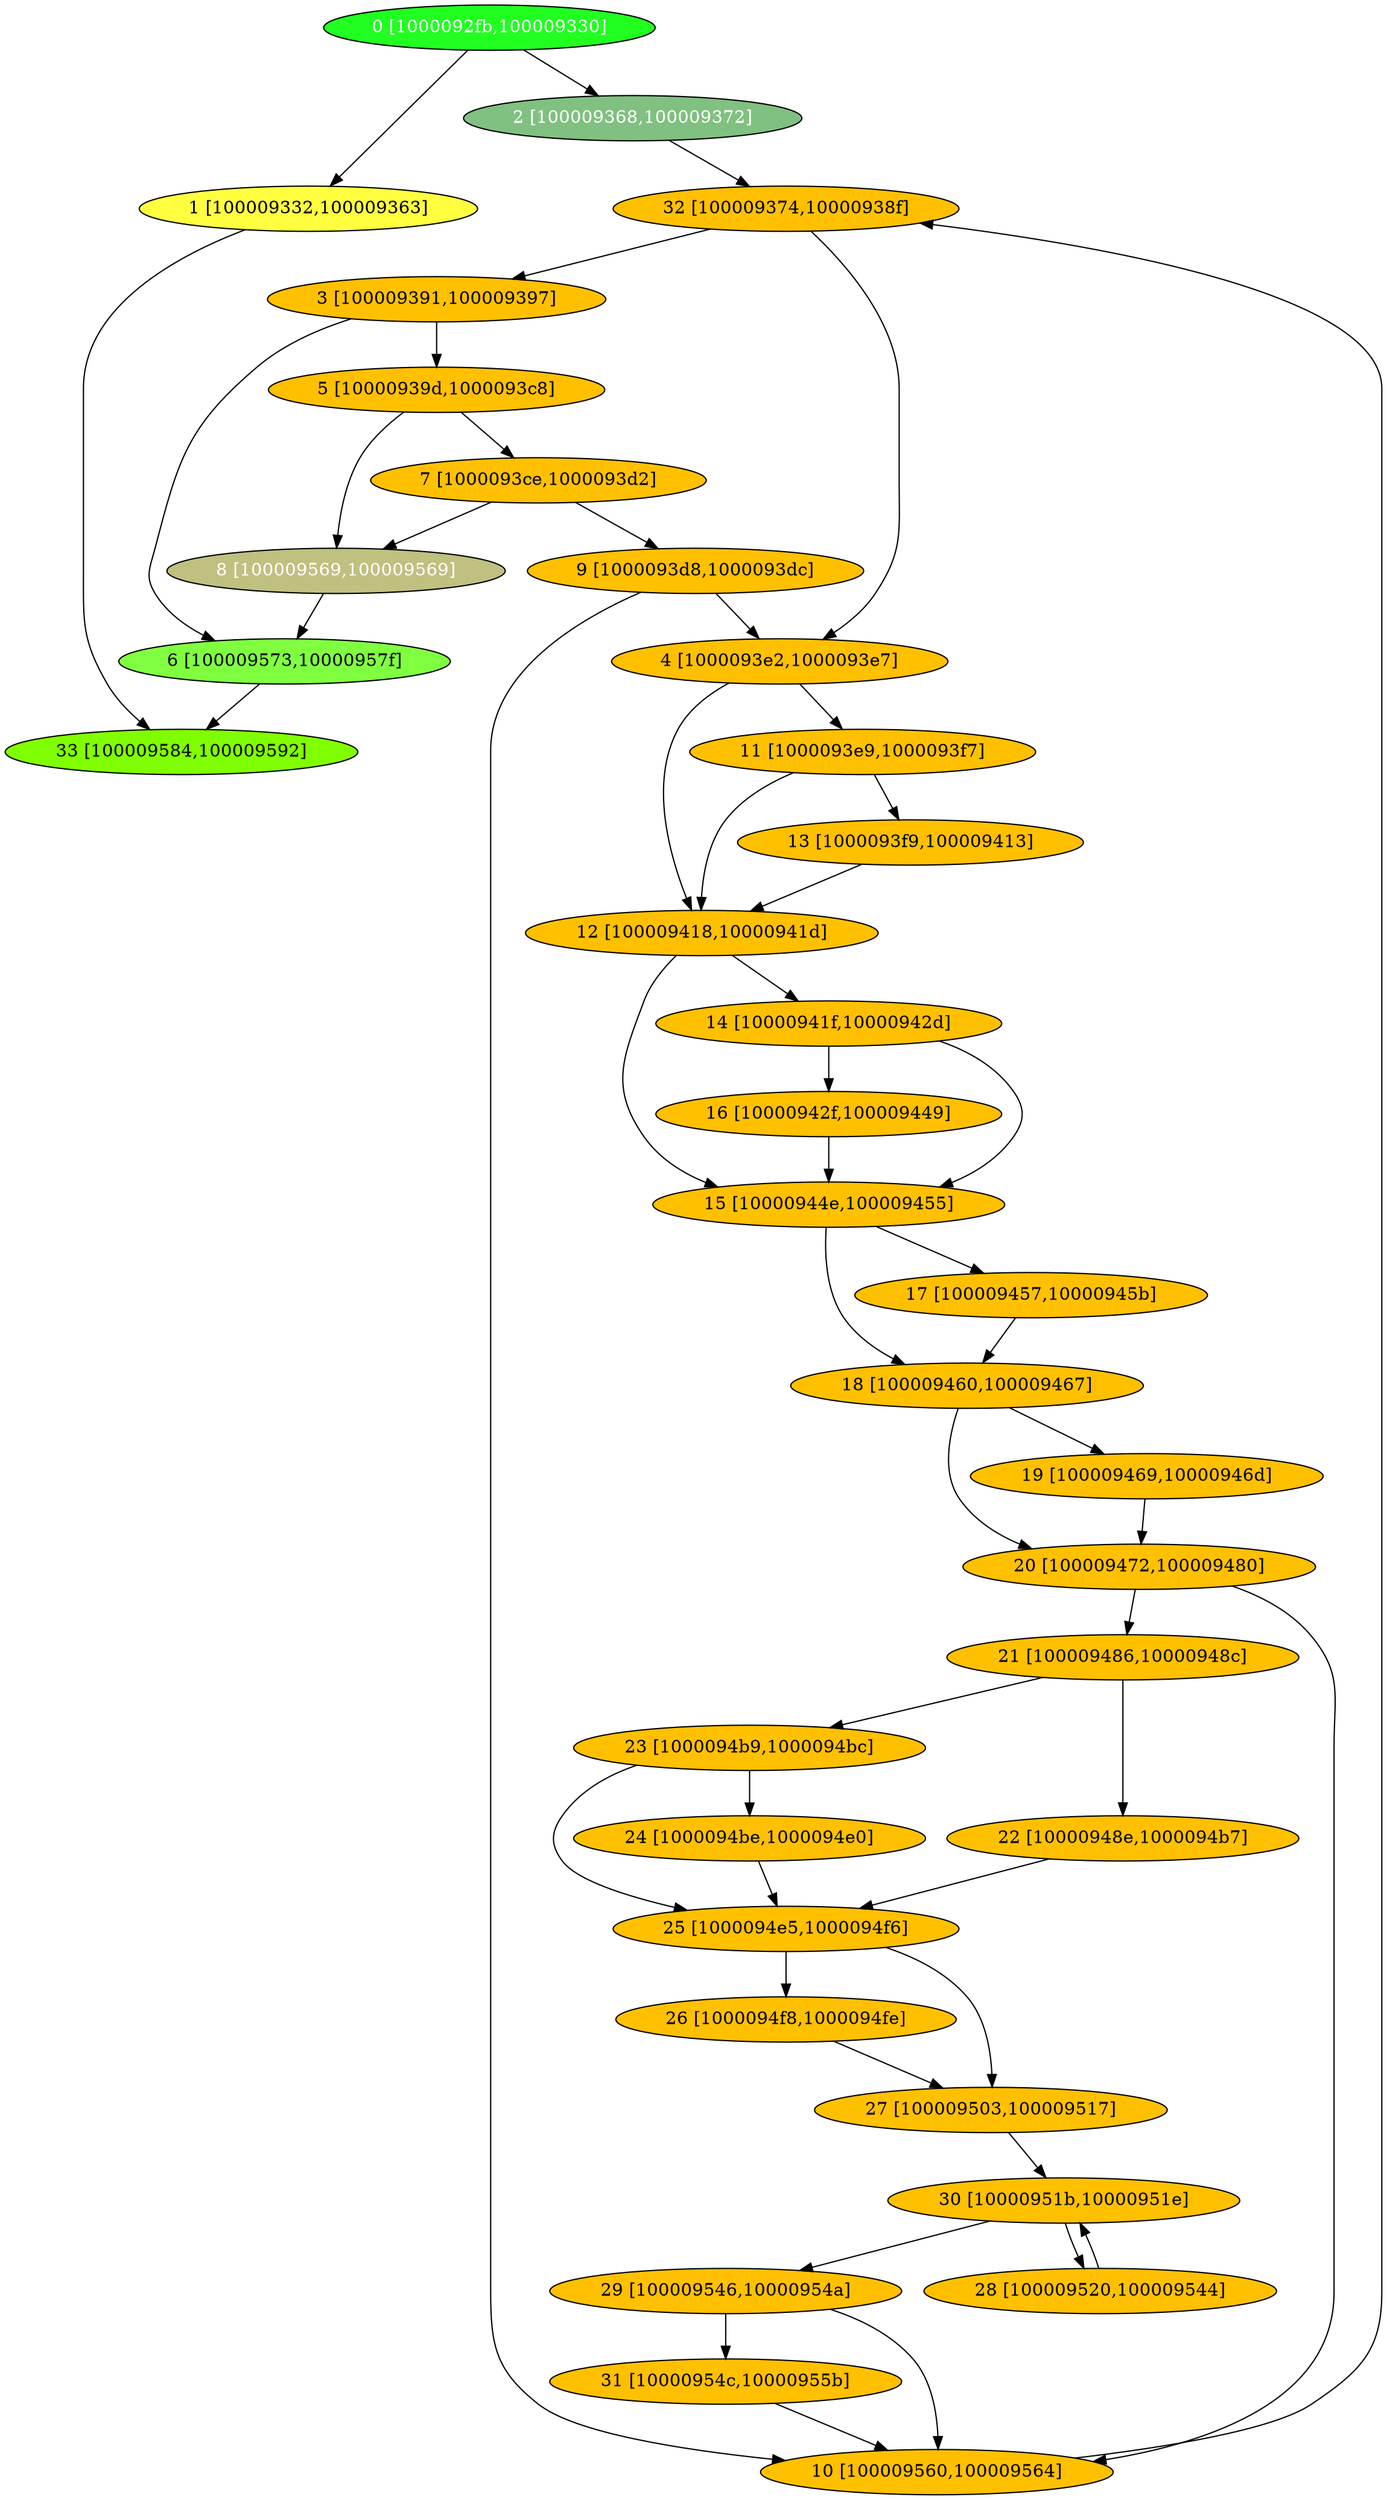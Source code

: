 diGraph tar{
	tar_0  [style=filled fillcolor="#20FF20" fontcolor="#ffffff" shape=oval label="0 [1000092fb,100009330]"]
	tar_1  [style=filled fillcolor="#FFFF40" fontcolor="#000000" shape=oval label="1 [100009332,100009363]"]
	tar_2  [style=filled fillcolor="#80C080" fontcolor="#ffffff" shape=oval label="2 [100009368,100009372]"]
	tar_3  [style=filled fillcolor="#FFC000" fontcolor="#000000" shape=oval label="3 [100009391,100009397]"]
	tar_4  [style=filled fillcolor="#FFC000" fontcolor="#000000" shape=oval label="4 [1000093e2,1000093e7]"]
	tar_5  [style=filled fillcolor="#FFC000" fontcolor="#000000" shape=oval label="5 [10000939d,1000093c8]"]
	tar_6  [style=filled fillcolor="#80FF40" fontcolor="#000000" shape=oval label="6 [100009573,10000957f]"]
	tar_7  [style=filled fillcolor="#FFC000" fontcolor="#000000" shape=oval label="7 [1000093ce,1000093d2]"]
	tar_8  [style=filled fillcolor="#C0C080" fontcolor="#ffffff" shape=oval label="8 [100009569,100009569]"]
	tar_9  [style=filled fillcolor="#FFC000" fontcolor="#000000" shape=oval label="9 [1000093d8,1000093dc]"]
	tar_a  [style=filled fillcolor="#FFC000" fontcolor="#000000" shape=oval label="10 [100009560,100009564]"]
	tar_b  [style=filled fillcolor="#FFC000" fontcolor="#000000" shape=oval label="11 [1000093e9,1000093f7]"]
	tar_c  [style=filled fillcolor="#FFC000" fontcolor="#000000" shape=oval label="12 [100009418,10000941d]"]
	tar_d  [style=filled fillcolor="#FFC000" fontcolor="#000000" shape=oval label="13 [1000093f9,100009413]"]
	tar_e  [style=filled fillcolor="#FFC000" fontcolor="#000000" shape=oval label="14 [10000941f,10000942d]"]
	tar_f  [style=filled fillcolor="#FFC000" fontcolor="#000000" shape=oval label="15 [10000944e,100009455]"]
	tar_10  [style=filled fillcolor="#FFC000" fontcolor="#000000" shape=oval label="16 [10000942f,100009449]"]
	tar_11  [style=filled fillcolor="#FFC000" fontcolor="#000000" shape=oval label="17 [100009457,10000945b]"]
	tar_12  [style=filled fillcolor="#FFC000" fontcolor="#000000" shape=oval label="18 [100009460,100009467]"]
	tar_13  [style=filled fillcolor="#FFC000" fontcolor="#000000" shape=oval label="19 [100009469,10000946d]"]
	tar_14  [style=filled fillcolor="#FFC000" fontcolor="#000000" shape=oval label="20 [100009472,100009480]"]
	tar_15  [style=filled fillcolor="#FFC000" fontcolor="#000000" shape=oval label="21 [100009486,10000948c]"]
	tar_16  [style=filled fillcolor="#FFC000" fontcolor="#000000" shape=oval label="22 [10000948e,1000094b7]"]
	tar_17  [style=filled fillcolor="#FFC000" fontcolor="#000000" shape=oval label="23 [1000094b9,1000094bc]"]
	tar_18  [style=filled fillcolor="#FFC000" fontcolor="#000000" shape=oval label="24 [1000094be,1000094e0]"]
	tar_19  [style=filled fillcolor="#FFC000" fontcolor="#000000" shape=oval label="25 [1000094e5,1000094f6]"]
	tar_1a  [style=filled fillcolor="#FFC000" fontcolor="#000000" shape=oval label="26 [1000094f8,1000094fe]"]
	tar_1b  [style=filled fillcolor="#FFC000" fontcolor="#000000" shape=oval label="27 [100009503,100009517]"]
	tar_1c  [style=filled fillcolor="#FFC000" fontcolor="#000000" shape=oval label="28 [100009520,100009544]"]
	tar_1d  [style=filled fillcolor="#FFC000" fontcolor="#000000" shape=oval label="29 [100009546,10000954a]"]
	tar_1e  [style=filled fillcolor="#FFC000" fontcolor="#000000" shape=oval label="30 [10000951b,10000951e]"]
	tar_1f  [style=filled fillcolor="#FFC000" fontcolor="#000000" shape=oval label="31 [10000954c,10000955b]"]
	tar_20  [style=filled fillcolor="#FFC000" fontcolor="#000000" shape=oval label="32 [100009374,10000938f]"]
	tar_21  [style=filled fillcolor="#80FF00" fontcolor="#000000" shape=oval label="33 [100009584,100009592]"]

	tar_0 -> tar_1
	tar_0 -> tar_2
	tar_1 -> tar_21
	tar_2 -> tar_20
	tar_3 -> tar_5
	tar_3 -> tar_6
	tar_4 -> tar_b
	tar_4 -> tar_c
	tar_5 -> tar_7
	tar_5 -> tar_8
	tar_6 -> tar_21
	tar_7 -> tar_8
	tar_7 -> tar_9
	tar_8 -> tar_6
	tar_9 -> tar_4
	tar_9 -> tar_a
	tar_a -> tar_20
	tar_b -> tar_c
	tar_b -> tar_d
	tar_c -> tar_e
	tar_c -> tar_f
	tar_d -> tar_c
	tar_e -> tar_f
	tar_e -> tar_10
	tar_f -> tar_11
	tar_f -> tar_12
	tar_10 -> tar_f
	tar_11 -> tar_12
	tar_12 -> tar_13
	tar_12 -> tar_14
	tar_13 -> tar_14
	tar_14 -> tar_a
	tar_14 -> tar_15
	tar_15 -> tar_16
	tar_15 -> tar_17
	tar_16 -> tar_19
	tar_17 -> tar_18
	tar_17 -> tar_19
	tar_18 -> tar_19
	tar_19 -> tar_1a
	tar_19 -> tar_1b
	tar_1a -> tar_1b
	tar_1b -> tar_1e
	tar_1c -> tar_1e
	tar_1d -> tar_a
	tar_1d -> tar_1f
	tar_1e -> tar_1c
	tar_1e -> tar_1d
	tar_1f -> tar_a
	tar_20 -> tar_3
	tar_20 -> tar_4
}